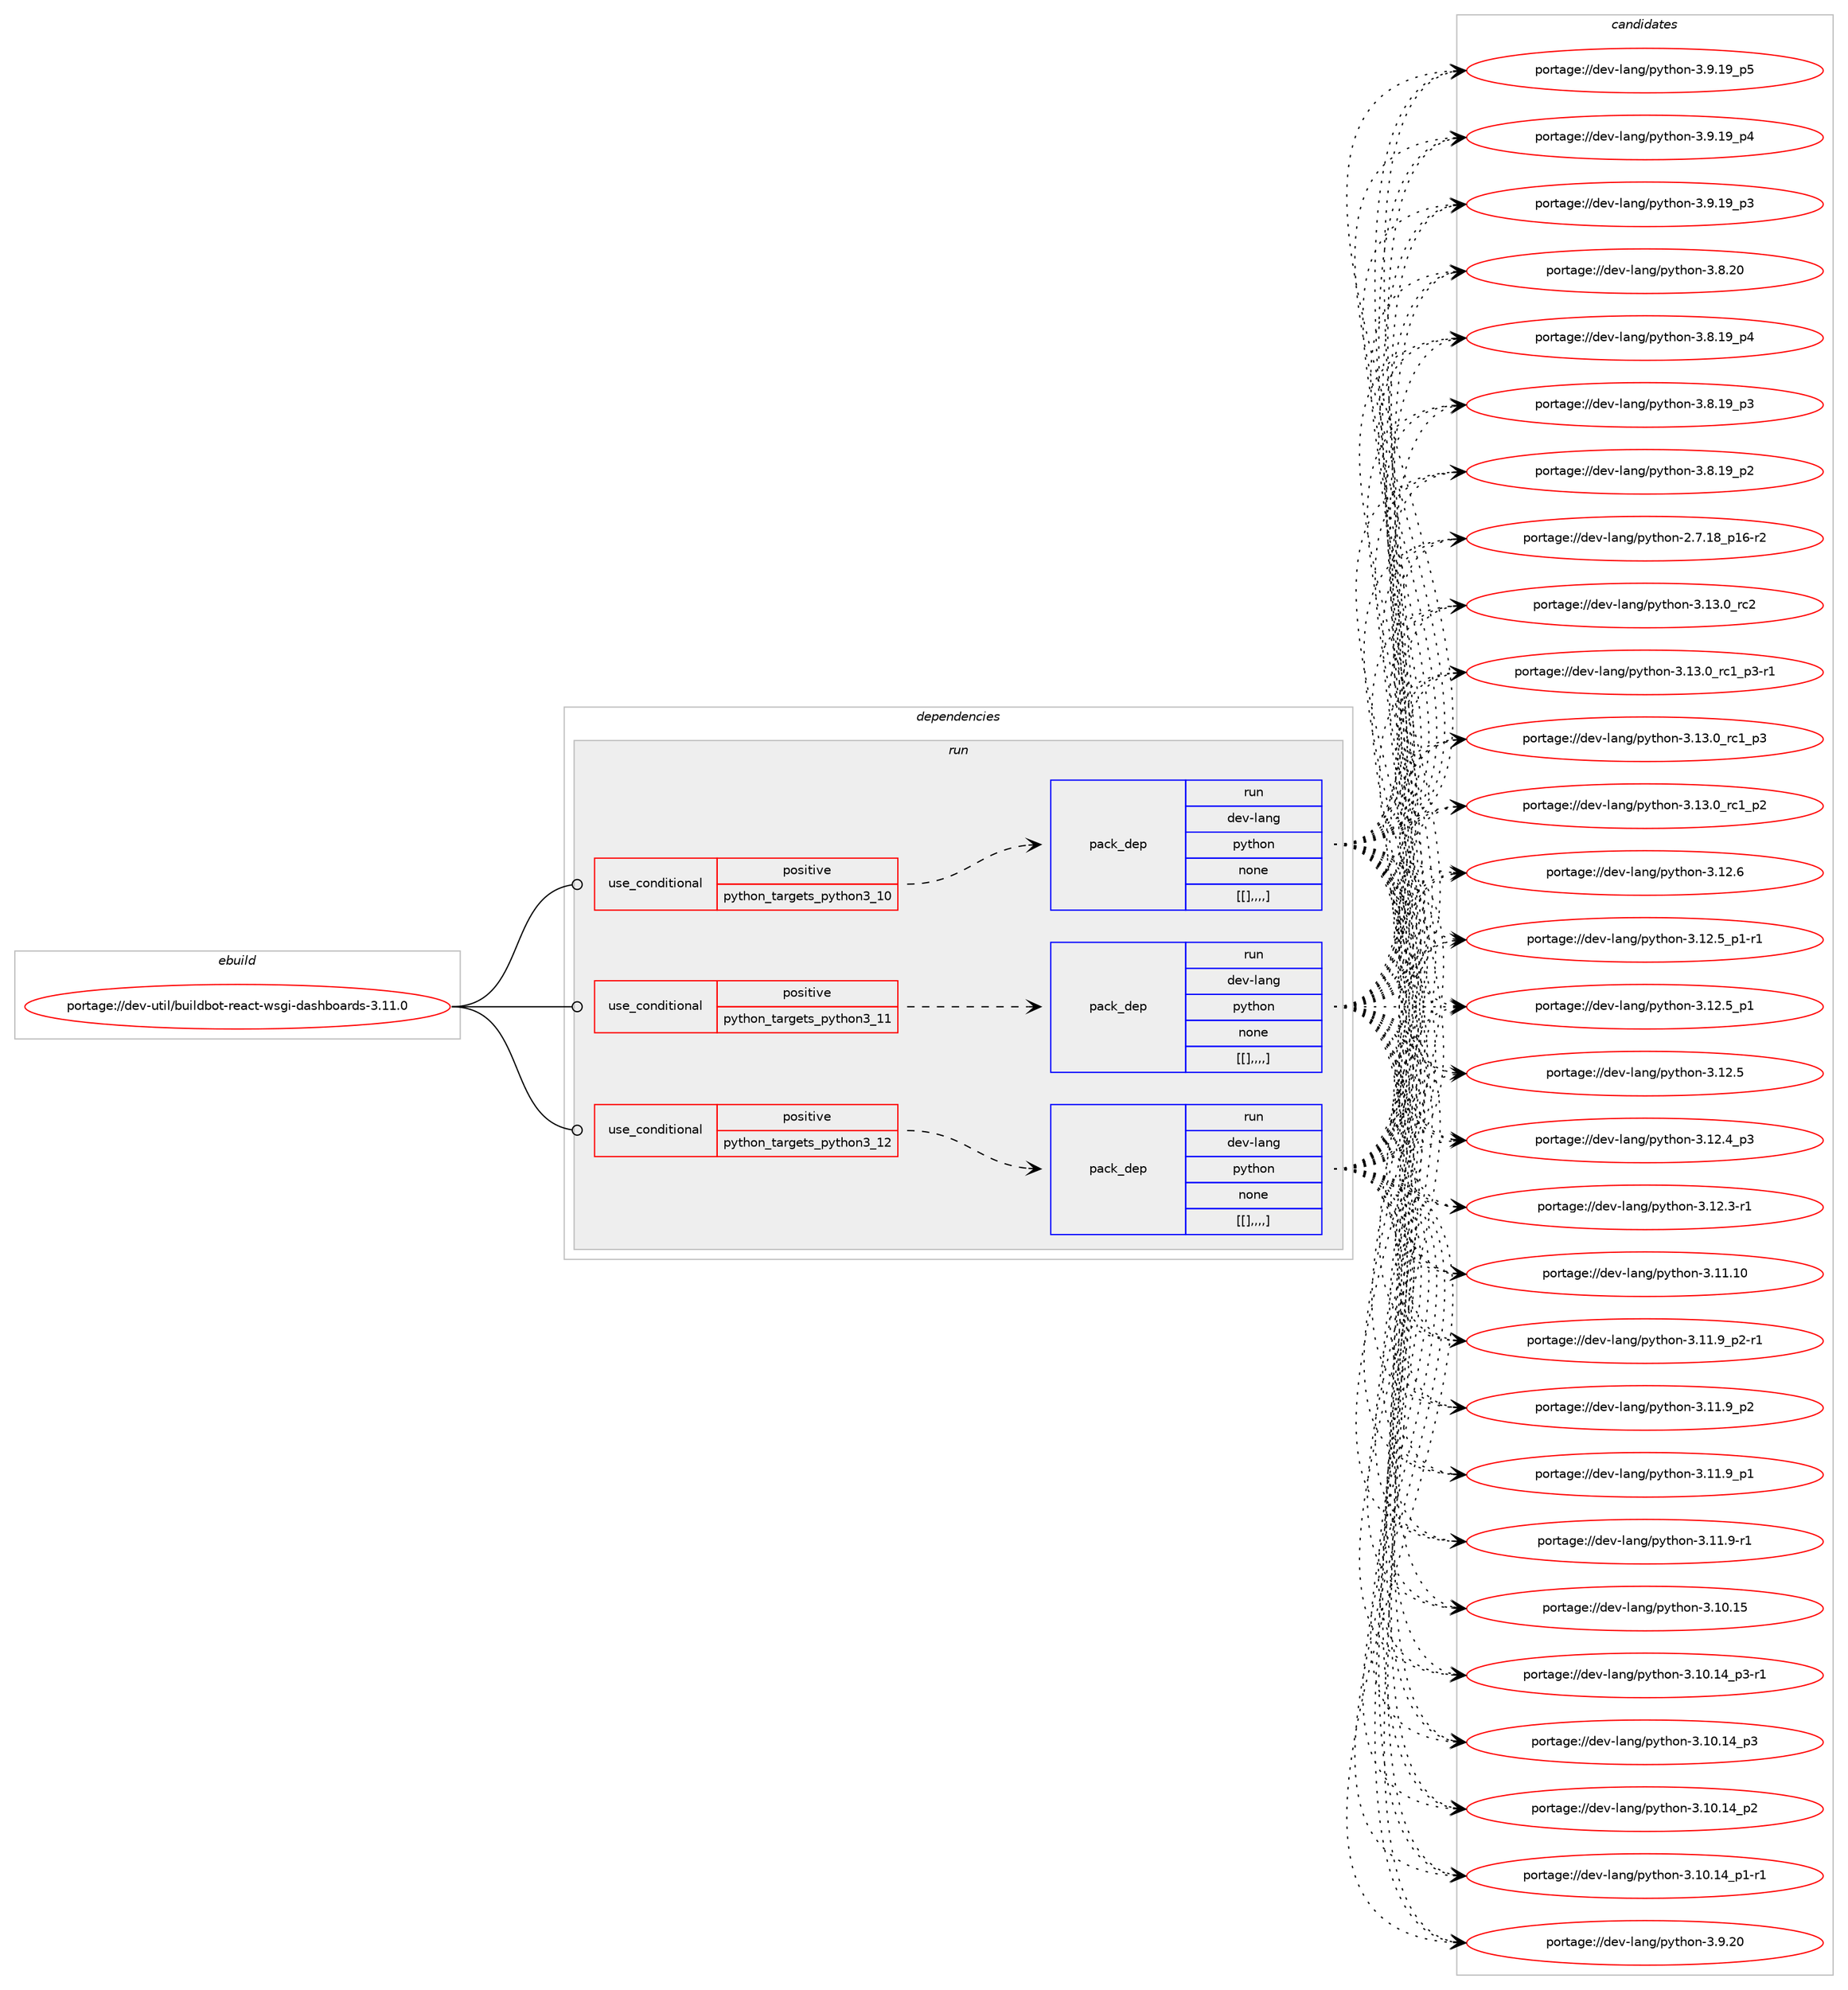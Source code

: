 digraph prolog {

# *************
# Graph options
# *************

newrank=true;
concentrate=true;
compound=true;
graph [rankdir=LR,fontname=Helvetica,fontsize=10,ranksep=1.5];#, ranksep=2.5, nodesep=0.2];
edge  [arrowhead=vee];
node  [fontname=Helvetica,fontsize=10];

# **********
# The ebuild
# **********

subgraph cluster_leftcol {
color=gray;
label=<<i>ebuild</i>>;
id [label="portage://dev-util/buildbot-react-wsgi-dashboards-3.11.0", color=red, width=4, href="../dev-util/buildbot-react-wsgi-dashboards-3.11.0.svg"];
}

# ****************
# The dependencies
# ****************

subgraph cluster_midcol {
color=gray;
label=<<i>dependencies</i>>;
subgraph cluster_compile {
fillcolor="#eeeeee";
style=filled;
label=<<i>compile</i>>;
}
subgraph cluster_compileandrun {
fillcolor="#eeeeee";
style=filled;
label=<<i>compile and run</i>>;
}
subgraph cluster_run {
fillcolor="#eeeeee";
style=filled;
label=<<i>run</i>>;
subgraph cond61140 {
dependency214915 [label=<<TABLE BORDER="0" CELLBORDER="1" CELLSPACING="0" CELLPADDING="4"><TR><TD ROWSPAN="3" CELLPADDING="10">use_conditional</TD></TR><TR><TD>positive</TD></TR><TR><TD>python_targets_python3_10</TD></TR></TABLE>>, shape=none, color=red];
subgraph pack152382 {
dependency214916 [label=<<TABLE BORDER="0" CELLBORDER="1" CELLSPACING="0" CELLPADDING="4" WIDTH="220"><TR><TD ROWSPAN="6" CELLPADDING="30">pack_dep</TD></TR><TR><TD WIDTH="110">run</TD></TR><TR><TD>dev-lang</TD></TR><TR><TD>python</TD></TR><TR><TD>none</TD></TR><TR><TD>[[],,,,]</TD></TR></TABLE>>, shape=none, color=blue];
}
dependency214915:e -> dependency214916:w [weight=20,style="dashed",arrowhead="vee"];
}
id:e -> dependency214915:w [weight=20,style="solid",arrowhead="odot"];
subgraph cond61141 {
dependency214917 [label=<<TABLE BORDER="0" CELLBORDER="1" CELLSPACING="0" CELLPADDING="4"><TR><TD ROWSPAN="3" CELLPADDING="10">use_conditional</TD></TR><TR><TD>positive</TD></TR><TR><TD>python_targets_python3_11</TD></TR></TABLE>>, shape=none, color=red];
subgraph pack152383 {
dependency214918 [label=<<TABLE BORDER="0" CELLBORDER="1" CELLSPACING="0" CELLPADDING="4" WIDTH="220"><TR><TD ROWSPAN="6" CELLPADDING="30">pack_dep</TD></TR><TR><TD WIDTH="110">run</TD></TR><TR><TD>dev-lang</TD></TR><TR><TD>python</TD></TR><TR><TD>none</TD></TR><TR><TD>[[],,,,]</TD></TR></TABLE>>, shape=none, color=blue];
}
dependency214917:e -> dependency214918:w [weight=20,style="dashed",arrowhead="vee"];
}
id:e -> dependency214917:w [weight=20,style="solid",arrowhead="odot"];
subgraph cond61142 {
dependency214919 [label=<<TABLE BORDER="0" CELLBORDER="1" CELLSPACING="0" CELLPADDING="4"><TR><TD ROWSPAN="3" CELLPADDING="10">use_conditional</TD></TR><TR><TD>positive</TD></TR><TR><TD>python_targets_python3_12</TD></TR></TABLE>>, shape=none, color=red];
subgraph pack152384 {
dependency214920 [label=<<TABLE BORDER="0" CELLBORDER="1" CELLSPACING="0" CELLPADDING="4" WIDTH="220"><TR><TD ROWSPAN="6" CELLPADDING="30">pack_dep</TD></TR><TR><TD WIDTH="110">run</TD></TR><TR><TD>dev-lang</TD></TR><TR><TD>python</TD></TR><TR><TD>none</TD></TR><TR><TD>[[],,,,]</TD></TR></TABLE>>, shape=none, color=blue];
}
dependency214919:e -> dependency214920:w [weight=20,style="dashed",arrowhead="vee"];
}
id:e -> dependency214919:w [weight=20,style="solid",arrowhead="odot"];
}
}

# **************
# The candidates
# **************

subgraph cluster_choices {
rank=same;
color=gray;
label=<<i>candidates</i>>;

subgraph choice152382 {
color=black;
nodesep=1;
choice10010111845108971101034711212111610411111045514649514648951149950 [label="portage://dev-lang/python-3.13.0_rc2", color=red, width=4,href="../dev-lang/python-3.13.0_rc2.svg"];
choice1001011184510897110103471121211161041111104551464951464895114994995112514511449 [label="portage://dev-lang/python-3.13.0_rc1_p3-r1", color=red, width=4,href="../dev-lang/python-3.13.0_rc1_p3-r1.svg"];
choice100101118451089711010347112121116104111110455146495146489511499499511251 [label="portage://dev-lang/python-3.13.0_rc1_p3", color=red, width=4,href="../dev-lang/python-3.13.0_rc1_p3.svg"];
choice100101118451089711010347112121116104111110455146495146489511499499511250 [label="portage://dev-lang/python-3.13.0_rc1_p2", color=red, width=4,href="../dev-lang/python-3.13.0_rc1_p2.svg"];
choice10010111845108971101034711212111610411111045514649504654 [label="portage://dev-lang/python-3.12.6", color=red, width=4,href="../dev-lang/python-3.12.6.svg"];
choice1001011184510897110103471121211161041111104551464950465395112494511449 [label="portage://dev-lang/python-3.12.5_p1-r1", color=red, width=4,href="../dev-lang/python-3.12.5_p1-r1.svg"];
choice100101118451089711010347112121116104111110455146495046539511249 [label="portage://dev-lang/python-3.12.5_p1", color=red, width=4,href="../dev-lang/python-3.12.5_p1.svg"];
choice10010111845108971101034711212111610411111045514649504653 [label="portage://dev-lang/python-3.12.5", color=red, width=4,href="../dev-lang/python-3.12.5.svg"];
choice100101118451089711010347112121116104111110455146495046529511251 [label="portage://dev-lang/python-3.12.4_p3", color=red, width=4,href="../dev-lang/python-3.12.4_p3.svg"];
choice100101118451089711010347112121116104111110455146495046514511449 [label="portage://dev-lang/python-3.12.3-r1", color=red, width=4,href="../dev-lang/python-3.12.3-r1.svg"];
choice1001011184510897110103471121211161041111104551464949464948 [label="portage://dev-lang/python-3.11.10", color=red, width=4,href="../dev-lang/python-3.11.10.svg"];
choice1001011184510897110103471121211161041111104551464949465795112504511449 [label="portage://dev-lang/python-3.11.9_p2-r1", color=red, width=4,href="../dev-lang/python-3.11.9_p2-r1.svg"];
choice100101118451089711010347112121116104111110455146494946579511250 [label="portage://dev-lang/python-3.11.9_p2", color=red, width=4,href="../dev-lang/python-3.11.9_p2.svg"];
choice100101118451089711010347112121116104111110455146494946579511249 [label="portage://dev-lang/python-3.11.9_p1", color=red, width=4,href="../dev-lang/python-3.11.9_p1.svg"];
choice100101118451089711010347112121116104111110455146494946574511449 [label="portage://dev-lang/python-3.11.9-r1", color=red, width=4,href="../dev-lang/python-3.11.9-r1.svg"];
choice1001011184510897110103471121211161041111104551464948464953 [label="portage://dev-lang/python-3.10.15", color=red, width=4,href="../dev-lang/python-3.10.15.svg"];
choice100101118451089711010347112121116104111110455146494846495295112514511449 [label="portage://dev-lang/python-3.10.14_p3-r1", color=red, width=4,href="../dev-lang/python-3.10.14_p3-r1.svg"];
choice10010111845108971101034711212111610411111045514649484649529511251 [label="portage://dev-lang/python-3.10.14_p3", color=red, width=4,href="../dev-lang/python-3.10.14_p3.svg"];
choice10010111845108971101034711212111610411111045514649484649529511250 [label="portage://dev-lang/python-3.10.14_p2", color=red, width=4,href="../dev-lang/python-3.10.14_p2.svg"];
choice100101118451089711010347112121116104111110455146494846495295112494511449 [label="portage://dev-lang/python-3.10.14_p1-r1", color=red, width=4,href="../dev-lang/python-3.10.14_p1-r1.svg"];
choice10010111845108971101034711212111610411111045514657465048 [label="portage://dev-lang/python-3.9.20", color=red, width=4,href="../dev-lang/python-3.9.20.svg"];
choice100101118451089711010347112121116104111110455146574649579511253 [label="portage://dev-lang/python-3.9.19_p5", color=red, width=4,href="../dev-lang/python-3.9.19_p5.svg"];
choice100101118451089711010347112121116104111110455146574649579511252 [label="portage://dev-lang/python-3.9.19_p4", color=red, width=4,href="../dev-lang/python-3.9.19_p4.svg"];
choice100101118451089711010347112121116104111110455146574649579511251 [label="portage://dev-lang/python-3.9.19_p3", color=red, width=4,href="../dev-lang/python-3.9.19_p3.svg"];
choice10010111845108971101034711212111610411111045514656465048 [label="portage://dev-lang/python-3.8.20", color=red, width=4,href="../dev-lang/python-3.8.20.svg"];
choice100101118451089711010347112121116104111110455146564649579511252 [label="portage://dev-lang/python-3.8.19_p4", color=red, width=4,href="../dev-lang/python-3.8.19_p4.svg"];
choice100101118451089711010347112121116104111110455146564649579511251 [label="portage://dev-lang/python-3.8.19_p3", color=red, width=4,href="../dev-lang/python-3.8.19_p3.svg"];
choice100101118451089711010347112121116104111110455146564649579511250 [label="portage://dev-lang/python-3.8.19_p2", color=red, width=4,href="../dev-lang/python-3.8.19_p2.svg"];
choice100101118451089711010347112121116104111110455046554649569511249544511450 [label="portage://dev-lang/python-2.7.18_p16-r2", color=red, width=4,href="../dev-lang/python-2.7.18_p16-r2.svg"];
dependency214916:e -> choice10010111845108971101034711212111610411111045514649514648951149950:w [style=dotted,weight="100"];
dependency214916:e -> choice1001011184510897110103471121211161041111104551464951464895114994995112514511449:w [style=dotted,weight="100"];
dependency214916:e -> choice100101118451089711010347112121116104111110455146495146489511499499511251:w [style=dotted,weight="100"];
dependency214916:e -> choice100101118451089711010347112121116104111110455146495146489511499499511250:w [style=dotted,weight="100"];
dependency214916:e -> choice10010111845108971101034711212111610411111045514649504654:w [style=dotted,weight="100"];
dependency214916:e -> choice1001011184510897110103471121211161041111104551464950465395112494511449:w [style=dotted,weight="100"];
dependency214916:e -> choice100101118451089711010347112121116104111110455146495046539511249:w [style=dotted,weight="100"];
dependency214916:e -> choice10010111845108971101034711212111610411111045514649504653:w [style=dotted,weight="100"];
dependency214916:e -> choice100101118451089711010347112121116104111110455146495046529511251:w [style=dotted,weight="100"];
dependency214916:e -> choice100101118451089711010347112121116104111110455146495046514511449:w [style=dotted,weight="100"];
dependency214916:e -> choice1001011184510897110103471121211161041111104551464949464948:w [style=dotted,weight="100"];
dependency214916:e -> choice1001011184510897110103471121211161041111104551464949465795112504511449:w [style=dotted,weight="100"];
dependency214916:e -> choice100101118451089711010347112121116104111110455146494946579511250:w [style=dotted,weight="100"];
dependency214916:e -> choice100101118451089711010347112121116104111110455146494946579511249:w [style=dotted,weight="100"];
dependency214916:e -> choice100101118451089711010347112121116104111110455146494946574511449:w [style=dotted,weight="100"];
dependency214916:e -> choice1001011184510897110103471121211161041111104551464948464953:w [style=dotted,weight="100"];
dependency214916:e -> choice100101118451089711010347112121116104111110455146494846495295112514511449:w [style=dotted,weight="100"];
dependency214916:e -> choice10010111845108971101034711212111610411111045514649484649529511251:w [style=dotted,weight="100"];
dependency214916:e -> choice10010111845108971101034711212111610411111045514649484649529511250:w [style=dotted,weight="100"];
dependency214916:e -> choice100101118451089711010347112121116104111110455146494846495295112494511449:w [style=dotted,weight="100"];
dependency214916:e -> choice10010111845108971101034711212111610411111045514657465048:w [style=dotted,weight="100"];
dependency214916:e -> choice100101118451089711010347112121116104111110455146574649579511253:w [style=dotted,weight="100"];
dependency214916:e -> choice100101118451089711010347112121116104111110455146574649579511252:w [style=dotted,weight="100"];
dependency214916:e -> choice100101118451089711010347112121116104111110455146574649579511251:w [style=dotted,weight="100"];
dependency214916:e -> choice10010111845108971101034711212111610411111045514656465048:w [style=dotted,weight="100"];
dependency214916:e -> choice100101118451089711010347112121116104111110455146564649579511252:w [style=dotted,weight="100"];
dependency214916:e -> choice100101118451089711010347112121116104111110455146564649579511251:w [style=dotted,weight="100"];
dependency214916:e -> choice100101118451089711010347112121116104111110455146564649579511250:w [style=dotted,weight="100"];
dependency214916:e -> choice100101118451089711010347112121116104111110455046554649569511249544511450:w [style=dotted,weight="100"];
}
subgraph choice152383 {
color=black;
nodesep=1;
choice10010111845108971101034711212111610411111045514649514648951149950 [label="portage://dev-lang/python-3.13.0_rc2", color=red, width=4,href="../dev-lang/python-3.13.0_rc2.svg"];
choice1001011184510897110103471121211161041111104551464951464895114994995112514511449 [label="portage://dev-lang/python-3.13.0_rc1_p3-r1", color=red, width=4,href="../dev-lang/python-3.13.0_rc1_p3-r1.svg"];
choice100101118451089711010347112121116104111110455146495146489511499499511251 [label="portage://dev-lang/python-3.13.0_rc1_p3", color=red, width=4,href="../dev-lang/python-3.13.0_rc1_p3.svg"];
choice100101118451089711010347112121116104111110455146495146489511499499511250 [label="portage://dev-lang/python-3.13.0_rc1_p2", color=red, width=4,href="../dev-lang/python-3.13.0_rc1_p2.svg"];
choice10010111845108971101034711212111610411111045514649504654 [label="portage://dev-lang/python-3.12.6", color=red, width=4,href="../dev-lang/python-3.12.6.svg"];
choice1001011184510897110103471121211161041111104551464950465395112494511449 [label="portage://dev-lang/python-3.12.5_p1-r1", color=red, width=4,href="../dev-lang/python-3.12.5_p1-r1.svg"];
choice100101118451089711010347112121116104111110455146495046539511249 [label="portage://dev-lang/python-3.12.5_p1", color=red, width=4,href="../dev-lang/python-3.12.5_p1.svg"];
choice10010111845108971101034711212111610411111045514649504653 [label="portage://dev-lang/python-3.12.5", color=red, width=4,href="../dev-lang/python-3.12.5.svg"];
choice100101118451089711010347112121116104111110455146495046529511251 [label="portage://dev-lang/python-3.12.4_p3", color=red, width=4,href="../dev-lang/python-3.12.4_p3.svg"];
choice100101118451089711010347112121116104111110455146495046514511449 [label="portage://dev-lang/python-3.12.3-r1", color=red, width=4,href="../dev-lang/python-3.12.3-r1.svg"];
choice1001011184510897110103471121211161041111104551464949464948 [label="portage://dev-lang/python-3.11.10", color=red, width=4,href="../dev-lang/python-3.11.10.svg"];
choice1001011184510897110103471121211161041111104551464949465795112504511449 [label="portage://dev-lang/python-3.11.9_p2-r1", color=red, width=4,href="../dev-lang/python-3.11.9_p2-r1.svg"];
choice100101118451089711010347112121116104111110455146494946579511250 [label="portage://dev-lang/python-3.11.9_p2", color=red, width=4,href="../dev-lang/python-3.11.9_p2.svg"];
choice100101118451089711010347112121116104111110455146494946579511249 [label="portage://dev-lang/python-3.11.9_p1", color=red, width=4,href="../dev-lang/python-3.11.9_p1.svg"];
choice100101118451089711010347112121116104111110455146494946574511449 [label="portage://dev-lang/python-3.11.9-r1", color=red, width=4,href="../dev-lang/python-3.11.9-r1.svg"];
choice1001011184510897110103471121211161041111104551464948464953 [label="portage://dev-lang/python-3.10.15", color=red, width=4,href="../dev-lang/python-3.10.15.svg"];
choice100101118451089711010347112121116104111110455146494846495295112514511449 [label="portage://dev-lang/python-3.10.14_p3-r1", color=red, width=4,href="../dev-lang/python-3.10.14_p3-r1.svg"];
choice10010111845108971101034711212111610411111045514649484649529511251 [label="portage://dev-lang/python-3.10.14_p3", color=red, width=4,href="../dev-lang/python-3.10.14_p3.svg"];
choice10010111845108971101034711212111610411111045514649484649529511250 [label="portage://dev-lang/python-3.10.14_p2", color=red, width=4,href="../dev-lang/python-3.10.14_p2.svg"];
choice100101118451089711010347112121116104111110455146494846495295112494511449 [label="portage://dev-lang/python-3.10.14_p1-r1", color=red, width=4,href="../dev-lang/python-3.10.14_p1-r1.svg"];
choice10010111845108971101034711212111610411111045514657465048 [label="portage://dev-lang/python-3.9.20", color=red, width=4,href="../dev-lang/python-3.9.20.svg"];
choice100101118451089711010347112121116104111110455146574649579511253 [label="portage://dev-lang/python-3.9.19_p5", color=red, width=4,href="../dev-lang/python-3.9.19_p5.svg"];
choice100101118451089711010347112121116104111110455146574649579511252 [label="portage://dev-lang/python-3.9.19_p4", color=red, width=4,href="../dev-lang/python-3.9.19_p4.svg"];
choice100101118451089711010347112121116104111110455146574649579511251 [label="portage://dev-lang/python-3.9.19_p3", color=red, width=4,href="../dev-lang/python-3.9.19_p3.svg"];
choice10010111845108971101034711212111610411111045514656465048 [label="portage://dev-lang/python-3.8.20", color=red, width=4,href="../dev-lang/python-3.8.20.svg"];
choice100101118451089711010347112121116104111110455146564649579511252 [label="portage://dev-lang/python-3.8.19_p4", color=red, width=4,href="../dev-lang/python-3.8.19_p4.svg"];
choice100101118451089711010347112121116104111110455146564649579511251 [label="portage://dev-lang/python-3.8.19_p3", color=red, width=4,href="../dev-lang/python-3.8.19_p3.svg"];
choice100101118451089711010347112121116104111110455146564649579511250 [label="portage://dev-lang/python-3.8.19_p2", color=red, width=4,href="../dev-lang/python-3.8.19_p2.svg"];
choice100101118451089711010347112121116104111110455046554649569511249544511450 [label="portage://dev-lang/python-2.7.18_p16-r2", color=red, width=4,href="../dev-lang/python-2.7.18_p16-r2.svg"];
dependency214918:e -> choice10010111845108971101034711212111610411111045514649514648951149950:w [style=dotted,weight="100"];
dependency214918:e -> choice1001011184510897110103471121211161041111104551464951464895114994995112514511449:w [style=dotted,weight="100"];
dependency214918:e -> choice100101118451089711010347112121116104111110455146495146489511499499511251:w [style=dotted,weight="100"];
dependency214918:e -> choice100101118451089711010347112121116104111110455146495146489511499499511250:w [style=dotted,weight="100"];
dependency214918:e -> choice10010111845108971101034711212111610411111045514649504654:w [style=dotted,weight="100"];
dependency214918:e -> choice1001011184510897110103471121211161041111104551464950465395112494511449:w [style=dotted,weight="100"];
dependency214918:e -> choice100101118451089711010347112121116104111110455146495046539511249:w [style=dotted,weight="100"];
dependency214918:e -> choice10010111845108971101034711212111610411111045514649504653:w [style=dotted,weight="100"];
dependency214918:e -> choice100101118451089711010347112121116104111110455146495046529511251:w [style=dotted,weight="100"];
dependency214918:e -> choice100101118451089711010347112121116104111110455146495046514511449:w [style=dotted,weight="100"];
dependency214918:e -> choice1001011184510897110103471121211161041111104551464949464948:w [style=dotted,weight="100"];
dependency214918:e -> choice1001011184510897110103471121211161041111104551464949465795112504511449:w [style=dotted,weight="100"];
dependency214918:e -> choice100101118451089711010347112121116104111110455146494946579511250:w [style=dotted,weight="100"];
dependency214918:e -> choice100101118451089711010347112121116104111110455146494946579511249:w [style=dotted,weight="100"];
dependency214918:e -> choice100101118451089711010347112121116104111110455146494946574511449:w [style=dotted,weight="100"];
dependency214918:e -> choice1001011184510897110103471121211161041111104551464948464953:w [style=dotted,weight="100"];
dependency214918:e -> choice100101118451089711010347112121116104111110455146494846495295112514511449:w [style=dotted,weight="100"];
dependency214918:e -> choice10010111845108971101034711212111610411111045514649484649529511251:w [style=dotted,weight="100"];
dependency214918:e -> choice10010111845108971101034711212111610411111045514649484649529511250:w [style=dotted,weight="100"];
dependency214918:e -> choice100101118451089711010347112121116104111110455146494846495295112494511449:w [style=dotted,weight="100"];
dependency214918:e -> choice10010111845108971101034711212111610411111045514657465048:w [style=dotted,weight="100"];
dependency214918:e -> choice100101118451089711010347112121116104111110455146574649579511253:w [style=dotted,weight="100"];
dependency214918:e -> choice100101118451089711010347112121116104111110455146574649579511252:w [style=dotted,weight="100"];
dependency214918:e -> choice100101118451089711010347112121116104111110455146574649579511251:w [style=dotted,weight="100"];
dependency214918:e -> choice10010111845108971101034711212111610411111045514656465048:w [style=dotted,weight="100"];
dependency214918:e -> choice100101118451089711010347112121116104111110455146564649579511252:w [style=dotted,weight="100"];
dependency214918:e -> choice100101118451089711010347112121116104111110455146564649579511251:w [style=dotted,weight="100"];
dependency214918:e -> choice100101118451089711010347112121116104111110455146564649579511250:w [style=dotted,weight="100"];
dependency214918:e -> choice100101118451089711010347112121116104111110455046554649569511249544511450:w [style=dotted,weight="100"];
}
subgraph choice152384 {
color=black;
nodesep=1;
choice10010111845108971101034711212111610411111045514649514648951149950 [label="portage://dev-lang/python-3.13.0_rc2", color=red, width=4,href="../dev-lang/python-3.13.0_rc2.svg"];
choice1001011184510897110103471121211161041111104551464951464895114994995112514511449 [label="portage://dev-lang/python-3.13.0_rc1_p3-r1", color=red, width=4,href="../dev-lang/python-3.13.0_rc1_p3-r1.svg"];
choice100101118451089711010347112121116104111110455146495146489511499499511251 [label="portage://dev-lang/python-3.13.0_rc1_p3", color=red, width=4,href="../dev-lang/python-3.13.0_rc1_p3.svg"];
choice100101118451089711010347112121116104111110455146495146489511499499511250 [label="portage://dev-lang/python-3.13.0_rc1_p2", color=red, width=4,href="../dev-lang/python-3.13.0_rc1_p2.svg"];
choice10010111845108971101034711212111610411111045514649504654 [label="portage://dev-lang/python-3.12.6", color=red, width=4,href="../dev-lang/python-3.12.6.svg"];
choice1001011184510897110103471121211161041111104551464950465395112494511449 [label="portage://dev-lang/python-3.12.5_p1-r1", color=red, width=4,href="../dev-lang/python-3.12.5_p1-r1.svg"];
choice100101118451089711010347112121116104111110455146495046539511249 [label="portage://dev-lang/python-3.12.5_p1", color=red, width=4,href="../dev-lang/python-3.12.5_p1.svg"];
choice10010111845108971101034711212111610411111045514649504653 [label="portage://dev-lang/python-3.12.5", color=red, width=4,href="../dev-lang/python-3.12.5.svg"];
choice100101118451089711010347112121116104111110455146495046529511251 [label="portage://dev-lang/python-3.12.4_p3", color=red, width=4,href="../dev-lang/python-3.12.4_p3.svg"];
choice100101118451089711010347112121116104111110455146495046514511449 [label="portage://dev-lang/python-3.12.3-r1", color=red, width=4,href="../dev-lang/python-3.12.3-r1.svg"];
choice1001011184510897110103471121211161041111104551464949464948 [label="portage://dev-lang/python-3.11.10", color=red, width=4,href="../dev-lang/python-3.11.10.svg"];
choice1001011184510897110103471121211161041111104551464949465795112504511449 [label="portage://dev-lang/python-3.11.9_p2-r1", color=red, width=4,href="../dev-lang/python-3.11.9_p2-r1.svg"];
choice100101118451089711010347112121116104111110455146494946579511250 [label="portage://dev-lang/python-3.11.9_p2", color=red, width=4,href="../dev-lang/python-3.11.9_p2.svg"];
choice100101118451089711010347112121116104111110455146494946579511249 [label="portage://dev-lang/python-3.11.9_p1", color=red, width=4,href="../dev-lang/python-3.11.9_p1.svg"];
choice100101118451089711010347112121116104111110455146494946574511449 [label="portage://dev-lang/python-3.11.9-r1", color=red, width=4,href="../dev-lang/python-3.11.9-r1.svg"];
choice1001011184510897110103471121211161041111104551464948464953 [label="portage://dev-lang/python-3.10.15", color=red, width=4,href="../dev-lang/python-3.10.15.svg"];
choice100101118451089711010347112121116104111110455146494846495295112514511449 [label="portage://dev-lang/python-3.10.14_p3-r1", color=red, width=4,href="../dev-lang/python-3.10.14_p3-r1.svg"];
choice10010111845108971101034711212111610411111045514649484649529511251 [label="portage://dev-lang/python-3.10.14_p3", color=red, width=4,href="../dev-lang/python-3.10.14_p3.svg"];
choice10010111845108971101034711212111610411111045514649484649529511250 [label="portage://dev-lang/python-3.10.14_p2", color=red, width=4,href="../dev-lang/python-3.10.14_p2.svg"];
choice100101118451089711010347112121116104111110455146494846495295112494511449 [label="portage://dev-lang/python-3.10.14_p1-r1", color=red, width=4,href="../dev-lang/python-3.10.14_p1-r1.svg"];
choice10010111845108971101034711212111610411111045514657465048 [label="portage://dev-lang/python-3.9.20", color=red, width=4,href="../dev-lang/python-3.9.20.svg"];
choice100101118451089711010347112121116104111110455146574649579511253 [label="portage://dev-lang/python-3.9.19_p5", color=red, width=4,href="../dev-lang/python-3.9.19_p5.svg"];
choice100101118451089711010347112121116104111110455146574649579511252 [label="portage://dev-lang/python-3.9.19_p4", color=red, width=4,href="../dev-lang/python-3.9.19_p4.svg"];
choice100101118451089711010347112121116104111110455146574649579511251 [label="portage://dev-lang/python-3.9.19_p3", color=red, width=4,href="../dev-lang/python-3.9.19_p3.svg"];
choice10010111845108971101034711212111610411111045514656465048 [label="portage://dev-lang/python-3.8.20", color=red, width=4,href="../dev-lang/python-3.8.20.svg"];
choice100101118451089711010347112121116104111110455146564649579511252 [label="portage://dev-lang/python-3.8.19_p4", color=red, width=4,href="../dev-lang/python-3.8.19_p4.svg"];
choice100101118451089711010347112121116104111110455146564649579511251 [label="portage://dev-lang/python-3.8.19_p3", color=red, width=4,href="../dev-lang/python-3.8.19_p3.svg"];
choice100101118451089711010347112121116104111110455146564649579511250 [label="portage://dev-lang/python-3.8.19_p2", color=red, width=4,href="../dev-lang/python-3.8.19_p2.svg"];
choice100101118451089711010347112121116104111110455046554649569511249544511450 [label="portage://dev-lang/python-2.7.18_p16-r2", color=red, width=4,href="../dev-lang/python-2.7.18_p16-r2.svg"];
dependency214920:e -> choice10010111845108971101034711212111610411111045514649514648951149950:w [style=dotted,weight="100"];
dependency214920:e -> choice1001011184510897110103471121211161041111104551464951464895114994995112514511449:w [style=dotted,weight="100"];
dependency214920:e -> choice100101118451089711010347112121116104111110455146495146489511499499511251:w [style=dotted,weight="100"];
dependency214920:e -> choice100101118451089711010347112121116104111110455146495146489511499499511250:w [style=dotted,weight="100"];
dependency214920:e -> choice10010111845108971101034711212111610411111045514649504654:w [style=dotted,weight="100"];
dependency214920:e -> choice1001011184510897110103471121211161041111104551464950465395112494511449:w [style=dotted,weight="100"];
dependency214920:e -> choice100101118451089711010347112121116104111110455146495046539511249:w [style=dotted,weight="100"];
dependency214920:e -> choice10010111845108971101034711212111610411111045514649504653:w [style=dotted,weight="100"];
dependency214920:e -> choice100101118451089711010347112121116104111110455146495046529511251:w [style=dotted,weight="100"];
dependency214920:e -> choice100101118451089711010347112121116104111110455146495046514511449:w [style=dotted,weight="100"];
dependency214920:e -> choice1001011184510897110103471121211161041111104551464949464948:w [style=dotted,weight="100"];
dependency214920:e -> choice1001011184510897110103471121211161041111104551464949465795112504511449:w [style=dotted,weight="100"];
dependency214920:e -> choice100101118451089711010347112121116104111110455146494946579511250:w [style=dotted,weight="100"];
dependency214920:e -> choice100101118451089711010347112121116104111110455146494946579511249:w [style=dotted,weight="100"];
dependency214920:e -> choice100101118451089711010347112121116104111110455146494946574511449:w [style=dotted,weight="100"];
dependency214920:e -> choice1001011184510897110103471121211161041111104551464948464953:w [style=dotted,weight="100"];
dependency214920:e -> choice100101118451089711010347112121116104111110455146494846495295112514511449:w [style=dotted,weight="100"];
dependency214920:e -> choice10010111845108971101034711212111610411111045514649484649529511251:w [style=dotted,weight="100"];
dependency214920:e -> choice10010111845108971101034711212111610411111045514649484649529511250:w [style=dotted,weight="100"];
dependency214920:e -> choice100101118451089711010347112121116104111110455146494846495295112494511449:w [style=dotted,weight="100"];
dependency214920:e -> choice10010111845108971101034711212111610411111045514657465048:w [style=dotted,weight="100"];
dependency214920:e -> choice100101118451089711010347112121116104111110455146574649579511253:w [style=dotted,weight="100"];
dependency214920:e -> choice100101118451089711010347112121116104111110455146574649579511252:w [style=dotted,weight="100"];
dependency214920:e -> choice100101118451089711010347112121116104111110455146574649579511251:w [style=dotted,weight="100"];
dependency214920:e -> choice10010111845108971101034711212111610411111045514656465048:w [style=dotted,weight="100"];
dependency214920:e -> choice100101118451089711010347112121116104111110455146564649579511252:w [style=dotted,weight="100"];
dependency214920:e -> choice100101118451089711010347112121116104111110455146564649579511251:w [style=dotted,weight="100"];
dependency214920:e -> choice100101118451089711010347112121116104111110455146564649579511250:w [style=dotted,weight="100"];
dependency214920:e -> choice100101118451089711010347112121116104111110455046554649569511249544511450:w [style=dotted,weight="100"];
}
}

}
